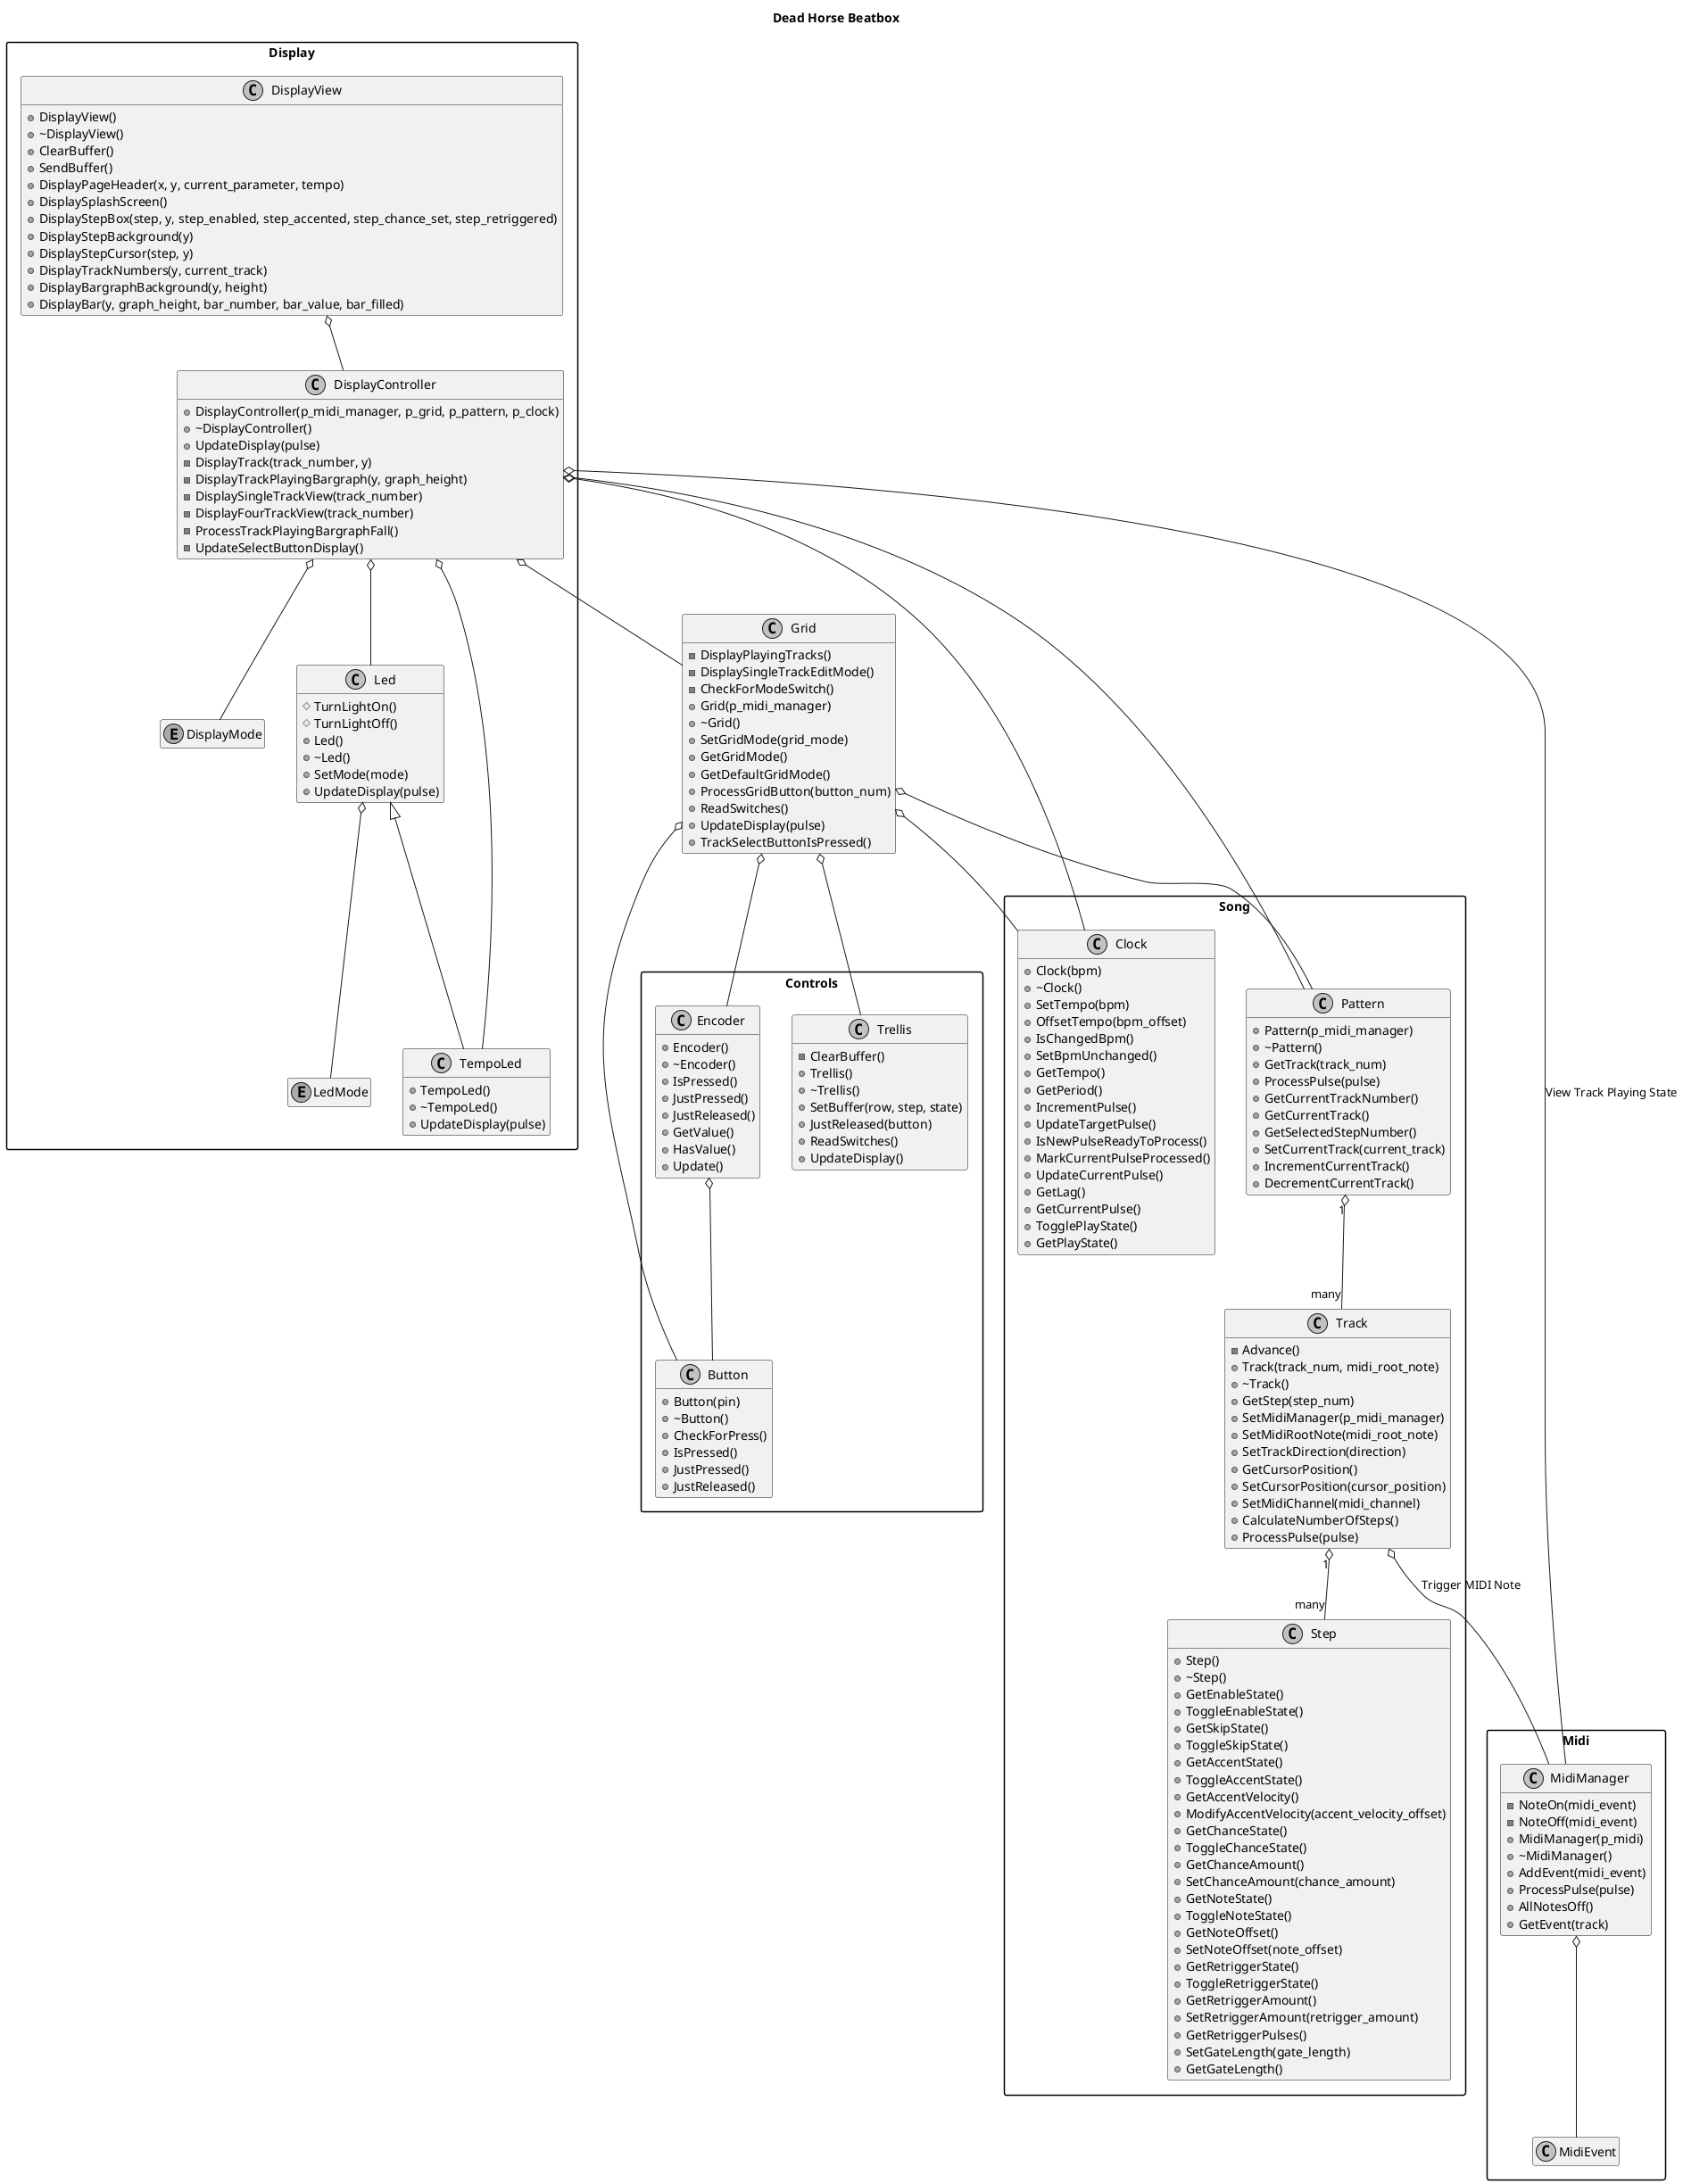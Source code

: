 @startuml Dead Horse Beatbox
Title "Dead Horse Beatbox"
hide empty members
skinparam monochrome true
skinparam packageStyle rect
skinparam defaultFontName FG Virgil
skinparam shadowing false

enum Display.LedMode
enum Display.DisplayMode
class Controls.Button{
    +Button(pin)
    +~Button()
    +CheckForPress()
    +IsPressed()
    +JustPressed()
    +JustReleased()
}
class Controls.Encoder{
    +Encoder()
    +~Encoder()
    +IsPressed()
    +JustPressed()
    +JustReleased()
    +GetValue()
    +HasValue()
    +Update()
}
class Display.Led{
    #TurnLightOn()
    #TurnLightOff()
    +Led()
    +~Led()
    +SetMode(mode)
    +UpdateDisplay(pulse)
}
class Display.TempoLed{
    +TempoLed()
    +~TempoLed()
    +UpdateDisplay(pulse)
}
class Controls.Trellis{
    -ClearBuffer()
    +Trellis()
    +~Trellis()
    +SetBuffer(row, step, state)
    +JustReleased(button)
    +ReadSwitches()
    +UpdateDisplay()
}
class Song.Clock{
    +Clock(bpm)
    +~Clock()
    +SetTempo(bpm)
    +OffsetTempo(bpm_offset)
    +IsChangedBpm()
    +SetBpmUnchanged()
    +GetTempo()
    +GetPeriod()
    +IncrementPulse()
    +UpdateTargetPulse()
	+IsNewPulseReadyToProcess()
	+MarkCurrentPulseProcessed()
	+UpdateCurrentPulse()
	+GetLag()
	+GetCurrentPulse()
	+TogglePlayState()
	+GetPlayState()
}
class Display.DisplayView{
   	+DisplayView()
	+~DisplayView()
	+ClearBuffer()
	+SendBuffer()
	+DisplayPageHeader(x, y, current_parameter, tempo)
	+DisplaySplashScreen()
	+DisplayStepBox(step, y, step_enabled, step_accented, step_chance_set, step_retriggered)
	+DisplayStepBackground(y)
	+DisplayStepCursor(step, y)
	+DisplayTrackNumbers(y, current_track)
	+DisplayBargraphBackground(y, height)
	+DisplayBar(y, graph_height, bar_number, bar_value, bar_filled)
}
class Display.DisplayController{
    +DisplayController(p_midi_manager, p_grid, p_pattern, p_clock)
	+~DisplayController()
    +UpdateDisplay(pulse)
    -DisplayTrack(track_number, y)
	-DisplayTrackPlayingBargraph(y, graph_height)
	-DisplaySingleTrackView(track_number)
	-DisplayFourTrackView(track_number)
	-ProcessTrackPlayingBargraphFall()
	-UpdateSelectButtonDisplay()
}
class Grid{
    -DisplayPlayingTracks()
	-DisplaySingleTrackEditMode()
	-CheckForModeSwitch()
	+Grid(p_midi_manager)
	+~Grid()
	+SetGridMode(grid_mode)
	+GetGridMode()
	+GetDefaultGridMode()
	+ProcessGridButton(button_num)
	+ReadSwitches()
	+UpdateDisplay(pulse)
	+TrackSelectButtonIsPressed()
}
class Midi.MidiManager{
    -NoteOn(midi_event)
    -NoteOff(midi_event)
    +MidiManager(p_midi)
	+~MidiManager()
	+AddEvent(midi_event)
	+ProcessPulse(pulse)
	+AllNotesOff()
	+GetEvent(track)

}
Class Midi.MidiEvent
Class Song.Pattern{
    +Pattern(p_midi_manager)
	+~Pattern()
    +GetTrack(track_num)
    +ProcessPulse(pulse)
    +GetCurrentTrackNumber()
	+GetCurrentTrack()
	+GetSelectedStepNumber()
	+SetCurrentTrack(current_track)
	+IncrementCurrentTrack()
	+DecrementCurrentTrack()
}
Class Song.Step{
    +Step()
	+~Step()
	+GetEnableState()
	+ToggleEnableState()
    +GetSkipState()
    +ToggleSkipState()
	+GetAccentState()
	+ToggleAccentState()
	+GetAccentVelocity()
	+ModifyAccentVelocity(accent_velocity_offset)
	+GetChanceState()
	+ToggleChanceState()
	+GetChanceAmount()
	+SetChanceAmount(chance_amount)
	+GetNoteState()
	+ToggleNoteState()
	+GetNoteOffset()
	+SetNoteOffset(note_offset)
	+GetRetriggerState()
	+ToggleRetriggerState()
	+GetRetriggerAmount()
	+SetRetriggerAmount(retrigger_amount)
	+GetRetriggerPulses()
    +SetGateLength(gate_length)
	+GetGateLength()
}
Class Song.Track{
    -Advance()
    +Track(track_num, midi_root_note)
	+~Track()
    +GetStep(step_num)
	+SetMidiManager(p_midi_manager)
	+SetMidiRootNote(midi_root_note)
	+SetTrackDirection(direction)
	+GetCursorPosition()
	+SetCursorPosition(cursor_position)
	+SetMidiChannel(midi_channel)
	+CalculateNumberOfSteps()
	+ ProcessPulse(pulse)
}

Controls.Encoder o-- Controls.Button
Display.DisplayController o-- Display.DisplayMode
Display.DisplayController o-- Display.Led
Display.DisplayController o-- Display.TempoLed
Display.DisplayController o-- Grid
Display.DisplayController o-- Midi.MidiManager : View Track Playing State
Display.DisplayController o-- Song.Pattern
Display.DisplayController o-- Song.Clock
Display.DisplayView o-- Display.DisplayController
Display.Led o-- Display.LedMode
Display.Led <|-- Display.TempoLed
Grid o-- Controls.Button
Grid o-- Controls.Encoder
Grid o-- Controls.Trellis
Grid o-- Song.Clock
Grid o-- Song.Pattern
Midi.MidiManager o-- Midi.MidiEvent
Song.Pattern "1" o-- "many" Song.Track
Song.Track "1" o-- "many" Song.Step
Song.Track o-- Midi.MidiManager : Trigger MIDI Note

@enduml